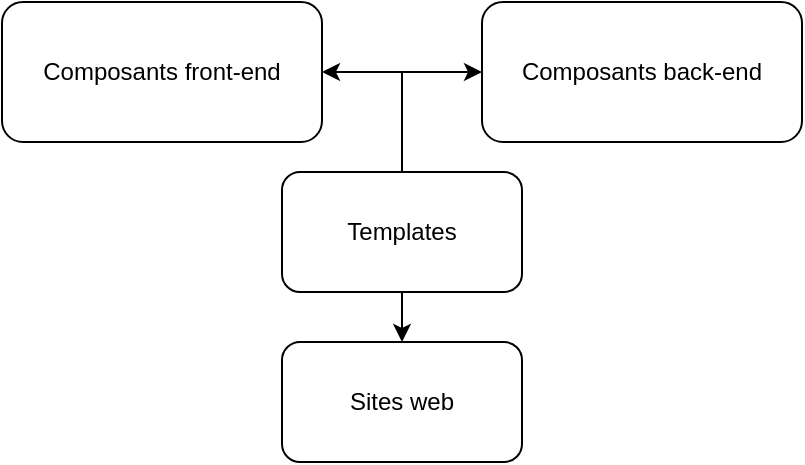 <mxfile version="21.7.5" type="github">
  <diagram name="Page-1" id="4aeB6z92RJJiPWzYteNc">
    <mxGraphModel dx="1434" dy="681" grid="1" gridSize="10" guides="1" tooltips="1" connect="1" arrows="1" fold="1" page="1" pageScale="1" pageWidth="827" pageHeight="1169" math="0" shadow="0">
      <root>
        <mxCell id="0" />
        <mxCell id="1" parent="0" />
        <mxCell id="lYLlhKWeRg74tEbyo-01-1" value="Composants front-end" style="rounded=1;whiteSpace=wrap;html=1;" vertex="1" parent="1">
          <mxGeometry y="40" width="160" height="70" as="geometry" />
        </mxCell>
        <mxCell id="lYLlhKWeRg74tEbyo-01-2" value="Composants back-end" style="rounded=1;whiteSpace=wrap;html=1;" vertex="1" parent="1">
          <mxGeometry x="240" y="40" width="160" height="70" as="geometry" />
        </mxCell>
        <mxCell id="lYLlhKWeRg74tEbyo-01-5" value="" style="group" vertex="1" connectable="0" parent="1">
          <mxGeometry x="200" y="75" height="50" as="geometry" />
        </mxCell>
        <mxCell id="lYLlhKWeRg74tEbyo-01-3" value="" style="endArrow=classic;startArrow=classic;html=1;rounded=0;exitX=1;exitY=0.5;exitDx=0;exitDy=0;entryX=0;entryY=0.5;entryDx=0;entryDy=0;" edge="1" parent="lYLlhKWeRg74tEbyo-01-5" source="lYLlhKWeRg74tEbyo-01-1" target="lYLlhKWeRg74tEbyo-01-2">
          <mxGeometry width="50" height="50" relative="1" as="geometry">
            <mxPoint x="-10" y="195" as="sourcePoint" />
            <mxPoint x="40" y="145" as="targetPoint" />
          </mxGeometry>
        </mxCell>
        <mxCell id="lYLlhKWeRg74tEbyo-01-4" value="" style="endArrow=none;html=1;rounded=0;" edge="1" parent="lYLlhKWeRg74tEbyo-01-5">
          <mxGeometry width="50" height="50" relative="1" as="geometry">
            <mxPoint y="50" as="sourcePoint" />
            <mxPoint as="targetPoint" />
          </mxGeometry>
        </mxCell>
        <mxCell id="lYLlhKWeRg74tEbyo-01-6" value="Templates" style="rounded=1;whiteSpace=wrap;html=1;" vertex="1" parent="1">
          <mxGeometry x="140" y="125" width="120" height="60" as="geometry" />
        </mxCell>
        <mxCell id="lYLlhKWeRg74tEbyo-01-7" value="" style="endArrow=classic;html=1;rounded=0;exitX=0.5;exitY=1;exitDx=0;exitDy=0;" edge="1" parent="1" source="lYLlhKWeRg74tEbyo-01-6">
          <mxGeometry width="50" height="50" relative="1" as="geometry">
            <mxPoint x="190" y="270" as="sourcePoint" />
            <mxPoint x="200" y="210" as="targetPoint" />
          </mxGeometry>
        </mxCell>
        <mxCell id="lYLlhKWeRg74tEbyo-01-9" value="Sites web" style="rounded=1;whiteSpace=wrap;html=1;" vertex="1" parent="1">
          <mxGeometry x="140" y="210" width="120" height="60" as="geometry" />
        </mxCell>
      </root>
    </mxGraphModel>
  </diagram>
</mxfile>
